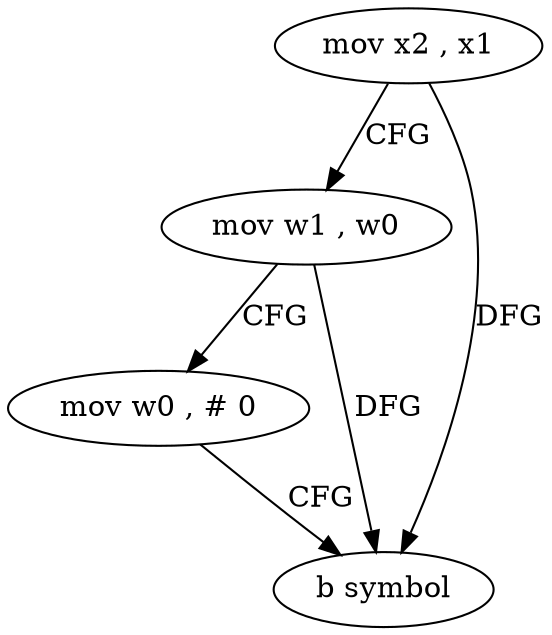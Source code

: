 digraph "func" {
"4247136" [label = "mov x2 , x1" ]
"4247140" [label = "mov w1 , w0" ]
"4247144" [label = "mov w0 , # 0" ]
"4247148" [label = "b symbol" ]
"4247136" -> "4247140" [ label = "CFG" ]
"4247136" -> "4247148" [ label = "DFG" ]
"4247140" -> "4247144" [ label = "CFG" ]
"4247140" -> "4247148" [ label = "DFG" ]
"4247144" -> "4247148" [ label = "CFG" ]
}
